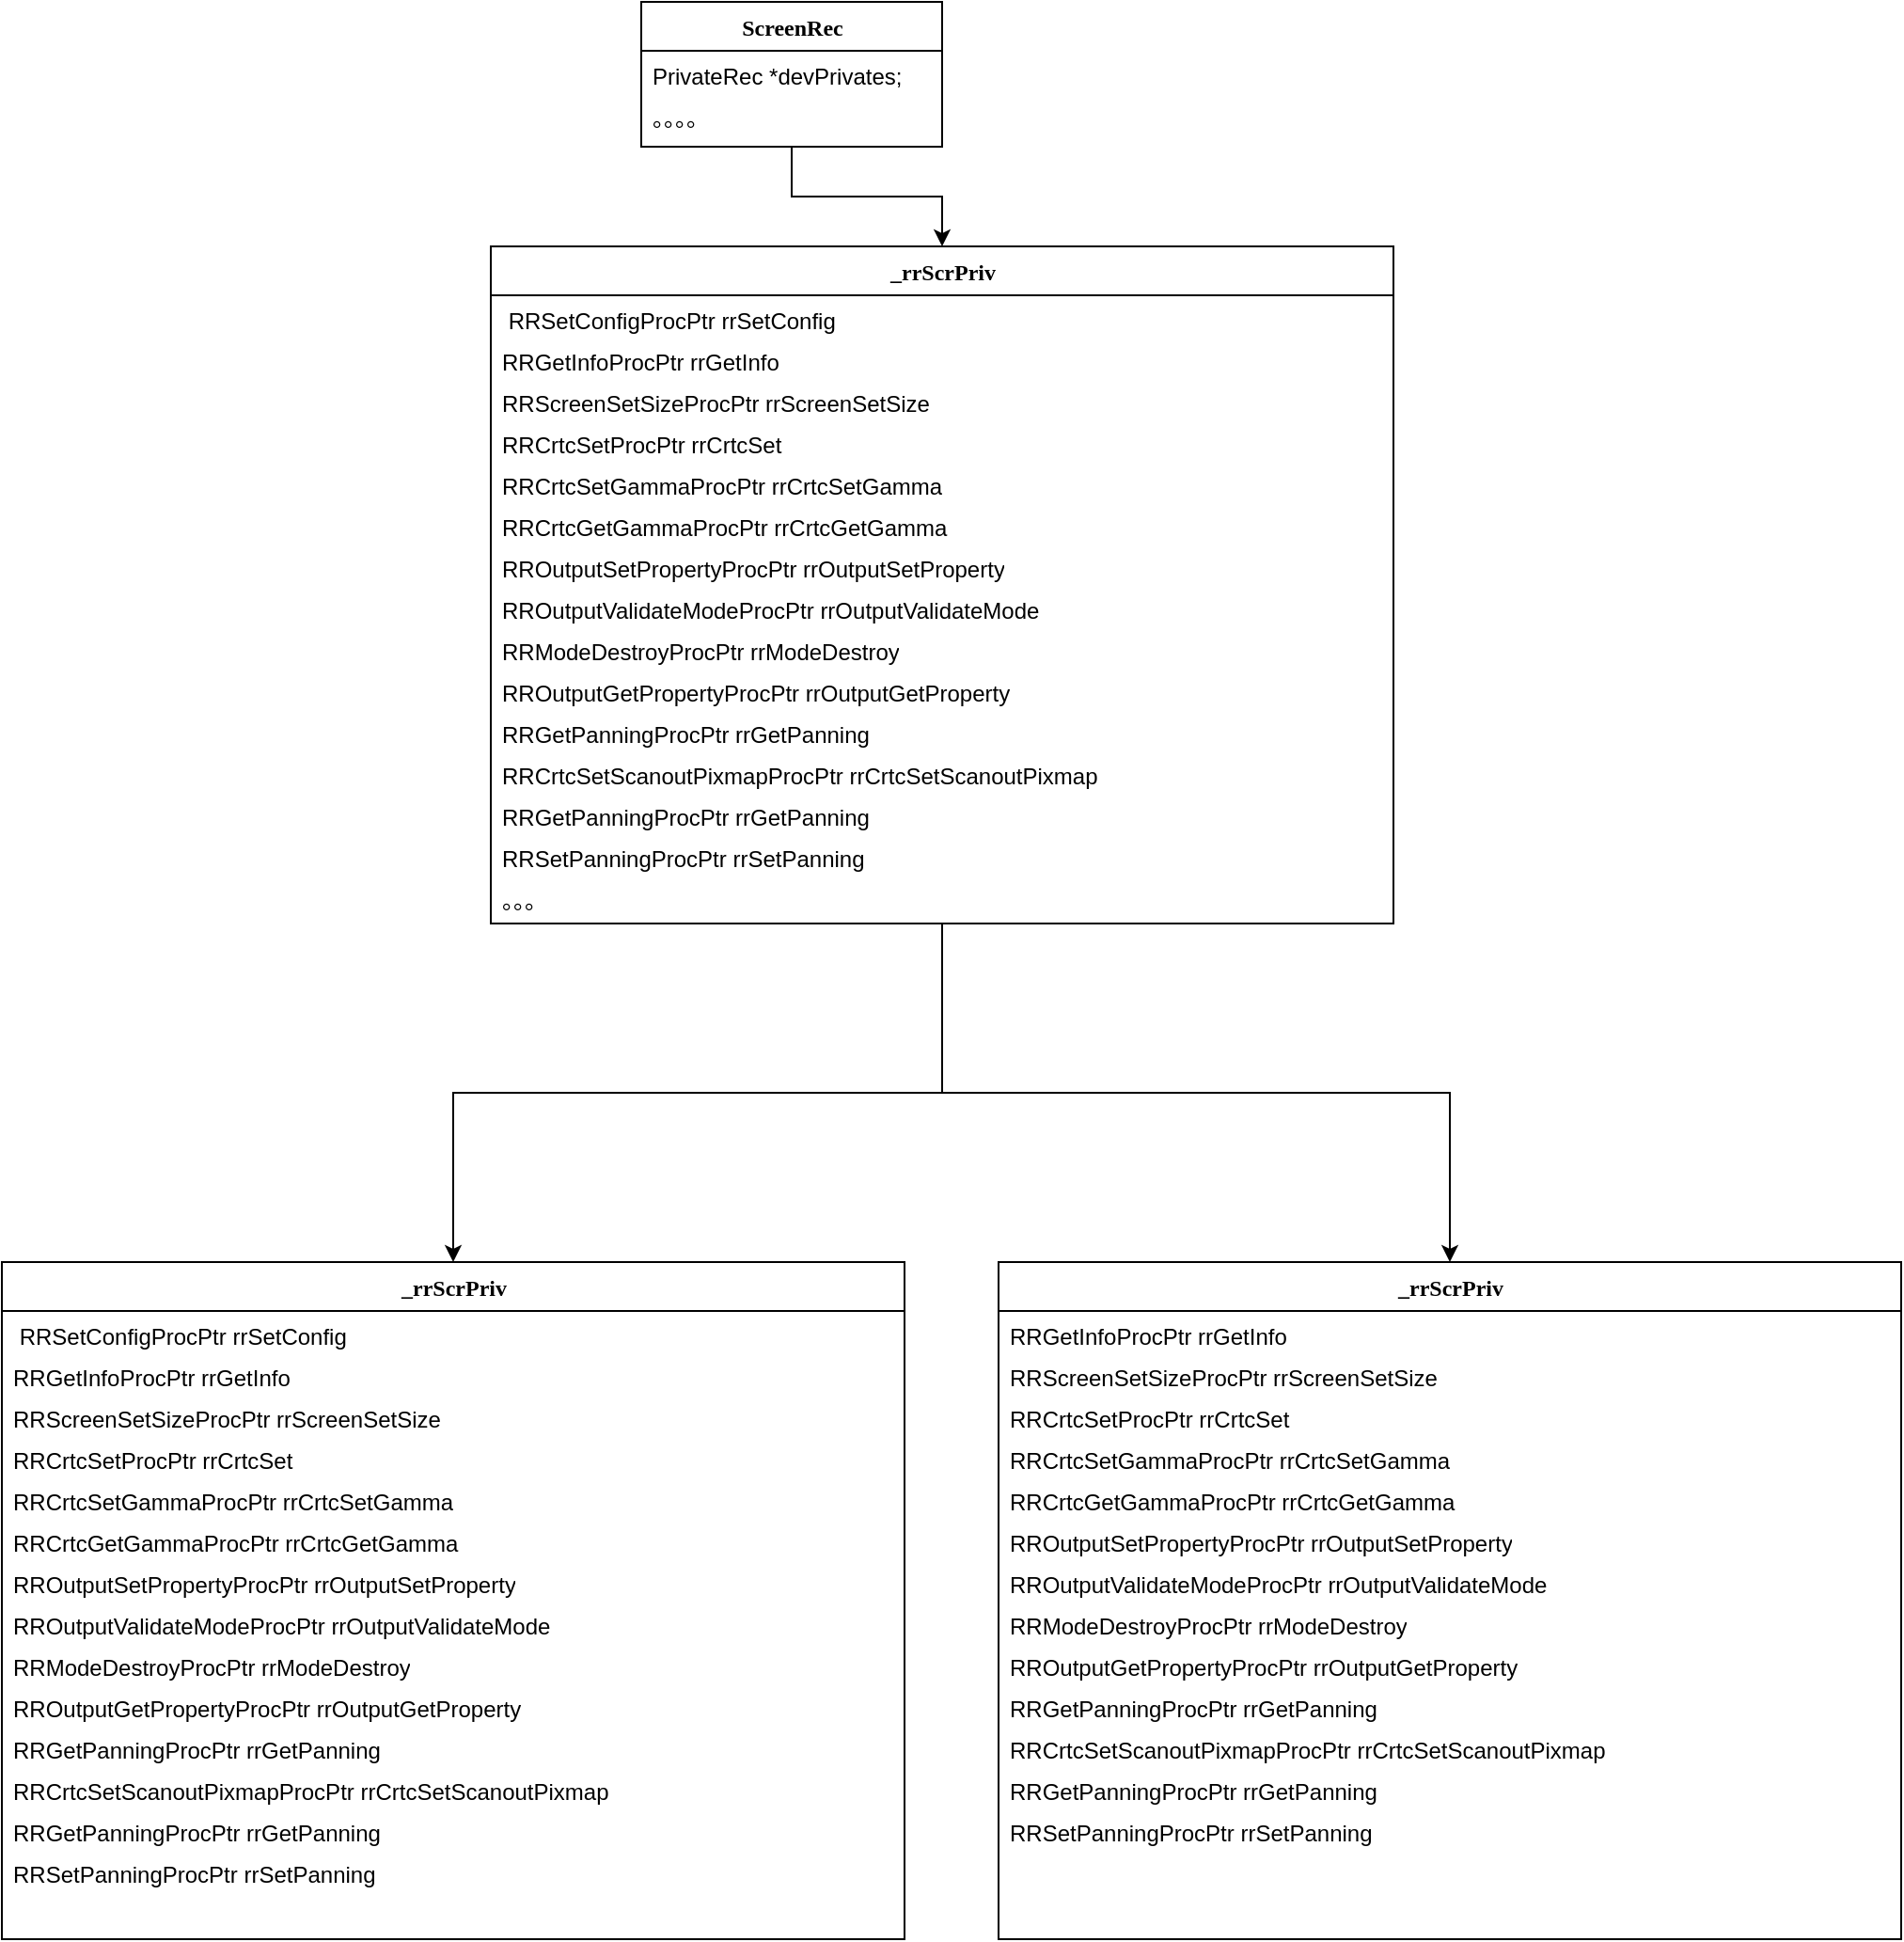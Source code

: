 <mxfile version="20.3.0" type="github">
  <diagram name="Page-1" id="9f46799a-70d6-7492-0946-bef42562c5a5">
    <mxGraphModel dx="1778" dy="2620" grid="1" gridSize="10" guides="1" tooltips="1" connect="1" arrows="1" fold="1" page="1" pageScale="2" pageWidth="1100" pageHeight="850" background="none" math="0" shadow="0">
      <root>
        <mxCell id="0" />
        <mxCell id="1" parent="0" />
        <mxCell id="ifsH5CPKWIjFdErkyUGp-15" value="" style="edgeStyle=orthogonalEdgeStyle;rounded=0;orthogonalLoop=1;jettySize=auto;html=1;" parent="1" source="78961159f06e98e8-17" target="ifsH5CPKWIjFdErkyUGp-12" edge="1">
          <mxGeometry relative="1" as="geometry" />
        </mxCell>
        <mxCell id="78961159f06e98e8-17" value="ScreenRec" style="swimlane;html=1;fontStyle=1;align=center;verticalAlign=top;childLayout=stackLayout;horizontal=1;startSize=26;horizontalStack=0;resizeParent=1;resizeLast=0;collapsible=1;marginBottom=0;swimlaneFillColor=#ffffff;rounded=0;shadow=0;comic=0;labelBackgroundColor=none;strokeWidth=1;fillColor=none;fontFamily=Verdana;fontSize=12" parent="1" vertex="1">
          <mxGeometry x="700" y="-350" width="160" height="77" as="geometry">
            <mxRectangle x="90" y="83" width="100" height="30" as="alternateBounds" />
          </mxGeometry>
        </mxCell>
        <mxCell id="H6uiesWC6OOMEWxVu0ya-1" value="PrivateRec *devPrivates;" style="text;html=1;strokeColor=none;fillColor=none;align=left;verticalAlign=top;spacingLeft=4;spacingRight=4;whiteSpace=wrap;overflow=hidden;rotatable=0;points=[[0,0.5],[1,0.5]];portConstraint=eastwest;" parent="78961159f06e98e8-17" vertex="1">
          <mxGeometry y="26" width="160" height="22" as="geometry" />
        </mxCell>
        <mxCell id="H6uiesWC6OOMEWxVu0ya-2" value="。。。。" style="text;html=1;strokeColor=none;fillColor=none;align=left;verticalAlign=top;spacingLeft=4;spacingRight=4;whiteSpace=wrap;overflow=hidden;rotatable=0;points=[[0,0.5],[1,0.5]];portConstraint=eastwest;" parent="78961159f06e98e8-17" vertex="1">
          <mxGeometry y="48" width="160" height="22" as="geometry" />
        </mxCell>
        <mxCell id="eIq-5jb-f7xYE99UQsjY-16" value="" style="edgeStyle=orthogonalEdgeStyle;rounded=0;orthogonalLoop=1;jettySize=auto;html=1;" edge="1" parent="1" source="ifsH5CPKWIjFdErkyUGp-12" target="eIq-5jb-f7xYE99UQsjY-1">
          <mxGeometry relative="1" as="geometry" />
        </mxCell>
        <mxCell id="eIq-5jb-f7xYE99UQsjY-32" value="" style="edgeStyle=orthogonalEdgeStyle;rounded=0;orthogonalLoop=1;jettySize=auto;html=1;" edge="1" parent="1" source="ifsH5CPKWIjFdErkyUGp-12" target="eIq-5jb-f7xYE99UQsjY-17">
          <mxGeometry relative="1" as="geometry" />
        </mxCell>
        <mxCell id="ifsH5CPKWIjFdErkyUGp-12" value="_rrScrPriv" style="swimlane;html=1;fontStyle=1;align=center;verticalAlign=top;childLayout=stackLayout;horizontal=1;startSize=26;horizontalStack=0;resizeParent=1;resizeLast=0;collapsible=1;marginBottom=0;swimlaneFillColor=#ffffff;rounded=0;shadow=0;comic=0;labelBackgroundColor=none;strokeWidth=1;fillColor=none;fontFamily=Verdana;fontSize=12" parent="1" vertex="1">
          <mxGeometry x="620" y="-220" width="480" height="360" as="geometry">
            <mxRectangle x="90" y="83" width="100" height="30" as="alternateBounds" />
          </mxGeometry>
        </mxCell>
        <mxCell id="ifsH5CPKWIjFdErkyUGp-13" value="&amp;nbsp;RRSetConfigProcPtr rrSetConfig" style="text;html=1;strokeColor=none;fillColor=none;align=left;verticalAlign=top;spacingLeft=4;spacingRight=4;whiteSpace=wrap;overflow=hidden;rotatable=0;points=[[0,0.5],[1,0.5]];portConstraint=eastwest;" parent="ifsH5CPKWIjFdErkyUGp-12" vertex="1">
          <mxGeometry y="26" width="480" height="22" as="geometry" />
        </mxCell>
        <mxCell id="ifsH5CPKWIjFdErkyUGp-18" value="RRGetInfoProcPtr rrGetInfo" style="text;html=1;strokeColor=none;fillColor=none;align=left;verticalAlign=top;spacingLeft=4;spacingRight=4;whiteSpace=wrap;overflow=hidden;rotatable=0;points=[[0,0.5],[1,0.5]];portConstraint=eastwest;" parent="ifsH5CPKWIjFdErkyUGp-12" vertex="1">
          <mxGeometry y="48" width="480" height="22" as="geometry" />
        </mxCell>
        <mxCell id="ifsH5CPKWIjFdErkyUGp-19" value="RRScreenSetSizeProcPtr rrScreenSetSize" style="text;html=1;strokeColor=none;fillColor=none;align=left;verticalAlign=top;spacingLeft=4;spacingRight=4;whiteSpace=wrap;overflow=hidden;rotatable=0;points=[[0,0.5],[1,0.5]];portConstraint=eastwest;" parent="ifsH5CPKWIjFdErkyUGp-12" vertex="1">
          <mxGeometry y="70" width="480" height="22" as="geometry" />
        </mxCell>
        <mxCell id="ifsH5CPKWIjFdErkyUGp-20" value="RRCrtcSetProcPtr rrCrtcSet" style="text;html=1;strokeColor=none;fillColor=none;align=left;verticalAlign=top;spacingLeft=4;spacingRight=4;whiteSpace=wrap;overflow=hidden;rotatable=0;points=[[0,0.5],[1,0.5]];portConstraint=eastwest;" parent="ifsH5CPKWIjFdErkyUGp-12" vertex="1">
          <mxGeometry y="92" width="480" height="22" as="geometry" />
        </mxCell>
        <mxCell id="ifsH5CPKWIjFdErkyUGp-21" value="RRCrtcSetGammaProcPtr rrCrtcSetGamma" style="text;html=1;strokeColor=none;fillColor=none;align=left;verticalAlign=top;spacingLeft=4;spacingRight=4;whiteSpace=wrap;overflow=hidden;rotatable=0;points=[[0,0.5],[1,0.5]];portConstraint=eastwest;" parent="ifsH5CPKWIjFdErkyUGp-12" vertex="1">
          <mxGeometry y="114" width="480" height="22" as="geometry" />
        </mxCell>
        <mxCell id="ifsH5CPKWIjFdErkyUGp-22" value="RRCrtcGetGammaProcPtr rrCrtcGetGamma" style="text;html=1;strokeColor=none;fillColor=none;align=left;verticalAlign=top;spacingLeft=4;spacingRight=4;whiteSpace=wrap;overflow=hidden;rotatable=0;points=[[0,0.5],[1,0.5]];portConstraint=eastwest;" parent="ifsH5CPKWIjFdErkyUGp-12" vertex="1">
          <mxGeometry y="136" width="480" height="22" as="geometry" />
        </mxCell>
        <mxCell id="ifsH5CPKWIjFdErkyUGp-23" value="RROutputSetPropertyProcPtr rrOutputSetProperty" style="text;html=1;strokeColor=none;fillColor=none;align=left;verticalAlign=top;spacingLeft=4;spacingRight=4;whiteSpace=wrap;overflow=hidden;rotatable=0;points=[[0,0.5],[1,0.5]];portConstraint=eastwest;" parent="ifsH5CPKWIjFdErkyUGp-12" vertex="1">
          <mxGeometry y="158" width="480" height="22" as="geometry" />
        </mxCell>
        <mxCell id="ifsH5CPKWIjFdErkyUGp-24" value="RROutputValidateModeProcPtr rrOutputValidateMode" style="text;html=1;strokeColor=none;fillColor=none;align=left;verticalAlign=top;spacingLeft=4;spacingRight=4;whiteSpace=wrap;overflow=hidden;rotatable=0;points=[[0,0.5],[1,0.5]];portConstraint=eastwest;" parent="ifsH5CPKWIjFdErkyUGp-12" vertex="1">
          <mxGeometry y="180" width="480" height="22" as="geometry" />
        </mxCell>
        <mxCell id="ifsH5CPKWIjFdErkyUGp-25" value="RRModeDestroyProcPtr rrModeDestroy" style="text;html=1;strokeColor=none;fillColor=none;align=left;verticalAlign=top;spacingLeft=4;spacingRight=4;whiteSpace=wrap;overflow=hidden;rotatable=0;points=[[0,0.5],[1,0.5]];portConstraint=eastwest;" parent="ifsH5CPKWIjFdErkyUGp-12" vertex="1">
          <mxGeometry y="202" width="480" height="22" as="geometry" />
        </mxCell>
        <mxCell id="ifsH5CPKWIjFdErkyUGp-26" value="RROutputGetPropertyProcPtr rrOutputGetProperty" style="text;html=1;strokeColor=none;fillColor=none;align=left;verticalAlign=top;spacingLeft=4;spacingRight=4;whiteSpace=wrap;overflow=hidden;rotatable=0;points=[[0,0.5],[1,0.5]];portConstraint=eastwest;" parent="ifsH5CPKWIjFdErkyUGp-12" vertex="1">
          <mxGeometry y="224" width="480" height="22" as="geometry" />
        </mxCell>
        <mxCell id="ifsH5CPKWIjFdErkyUGp-27" value="RRGetPanningProcPtr rrGetPanning" style="text;html=1;strokeColor=none;fillColor=none;align=left;verticalAlign=top;spacingLeft=4;spacingRight=4;whiteSpace=wrap;overflow=hidden;rotatable=0;points=[[0,0.5],[1,0.5]];portConstraint=eastwest;" parent="ifsH5CPKWIjFdErkyUGp-12" vertex="1">
          <mxGeometry y="246" width="480" height="22" as="geometry" />
        </mxCell>
        <mxCell id="ifsH5CPKWIjFdErkyUGp-28" value="RRCrtcSetScanoutPixmapProcPtr rrCrtcSetScanoutPixmap" style="text;html=1;strokeColor=none;fillColor=none;align=left;verticalAlign=top;spacingLeft=4;spacingRight=4;whiteSpace=wrap;overflow=hidden;rotatable=0;points=[[0,0.5],[1,0.5]];portConstraint=eastwest;" parent="ifsH5CPKWIjFdErkyUGp-12" vertex="1">
          <mxGeometry y="268" width="480" height="22" as="geometry" />
        </mxCell>
        <mxCell id="ifsH5CPKWIjFdErkyUGp-29" value="RRGetPanningProcPtr rrGetPanning" style="text;html=1;strokeColor=none;fillColor=none;align=left;verticalAlign=top;spacingLeft=4;spacingRight=4;whiteSpace=wrap;overflow=hidden;rotatable=0;points=[[0,0.5],[1,0.5]];portConstraint=eastwest;" parent="ifsH5CPKWIjFdErkyUGp-12" vertex="1">
          <mxGeometry y="290" width="480" height="22" as="geometry" />
        </mxCell>
        <mxCell id="eIq-5jb-f7xYE99UQsjY-33" value="RRSetPanningProcPtr rrSetPanning" style="text;html=1;strokeColor=none;fillColor=none;align=left;verticalAlign=top;spacingLeft=4;spacingRight=4;whiteSpace=wrap;overflow=hidden;rotatable=0;points=[[0,0.5],[1,0.5]];portConstraint=eastwest;" vertex="1" parent="ifsH5CPKWIjFdErkyUGp-12">
          <mxGeometry y="312" width="480" height="22" as="geometry" />
        </mxCell>
        <mxCell id="ifsH5CPKWIjFdErkyUGp-30" value="。。。" style="text;html=1;strokeColor=none;fillColor=none;align=left;verticalAlign=top;spacingLeft=4;spacingRight=4;whiteSpace=wrap;overflow=hidden;rotatable=0;points=[[0,0.5],[1,0.5]];portConstraint=eastwest;" parent="ifsH5CPKWIjFdErkyUGp-12" vertex="1">
          <mxGeometry y="334" width="480" height="22" as="geometry" />
        </mxCell>
        <mxCell id="eIq-5jb-f7xYE99UQsjY-1" value="_rrScrPriv" style="swimlane;html=1;fontStyle=1;align=center;verticalAlign=top;childLayout=stackLayout;horizontal=1;startSize=26;horizontalStack=0;resizeParent=1;resizeLast=0;collapsible=1;marginBottom=0;swimlaneFillColor=#ffffff;rounded=0;shadow=0;comic=0;labelBackgroundColor=none;strokeWidth=1;fillColor=none;fontFamily=Verdana;fontSize=12" vertex="1" parent="1">
          <mxGeometry x="360" y="320" width="480" height="360" as="geometry">
            <mxRectangle x="90" y="83" width="100" height="30" as="alternateBounds" />
          </mxGeometry>
        </mxCell>
        <mxCell id="eIq-5jb-f7xYE99UQsjY-2" value="&amp;nbsp;RRSetConfigProcPtr rrSetConfig" style="text;html=1;strokeColor=none;fillColor=none;align=left;verticalAlign=top;spacingLeft=4;spacingRight=4;whiteSpace=wrap;overflow=hidden;rotatable=0;points=[[0,0.5],[1,0.5]];portConstraint=eastwest;" vertex="1" parent="eIq-5jb-f7xYE99UQsjY-1">
          <mxGeometry y="26" width="480" height="22" as="geometry" />
        </mxCell>
        <mxCell id="eIq-5jb-f7xYE99UQsjY-3" value="RRGetInfoProcPtr rrGetInfo" style="text;html=1;strokeColor=none;fillColor=none;align=left;verticalAlign=top;spacingLeft=4;spacingRight=4;whiteSpace=wrap;overflow=hidden;rotatable=0;points=[[0,0.5],[1,0.5]];portConstraint=eastwest;" vertex="1" parent="eIq-5jb-f7xYE99UQsjY-1">
          <mxGeometry y="48" width="480" height="22" as="geometry" />
        </mxCell>
        <mxCell id="eIq-5jb-f7xYE99UQsjY-4" value="RRScreenSetSizeProcPtr rrScreenSetSize" style="text;html=1;strokeColor=none;fillColor=none;align=left;verticalAlign=top;spacingLeft=4;spacingRight=4;whiteSpace=wrap;overflow=hidden;rotatable=0;points=[[0,0.5],[1,0.5]];portConstraint=eastwest;" vertex="1" parent="eIq-5jb-f7xYE99UQsjY-1">
          <mxGeometry y="70" width="480" height="22" as="geometry" />
        </mxCell>
        <mxCell id="eIq-5jb-f7xYE99UQsjY-5" value="RRCrtcSetProcPtr rrCrtcSet" style="text;html=1;strokeColor=none;fillColor=none;align=left;verticalAlign=top;spacingLeft=4;spacingRight=4;whiteSpace=wrap;overflow=hidden;rotatable=0;points=[[0,0.5],[1,0.5]];portConstraint=eastwest;" vertex="1" parent="eIq-5jb-f7xYE99UQsjY-1">
          <mxGeometry y="92" width="480" height="22" as="geometry" />
        </mxCell>
        <mxCell id="eIq-5jb-f7xYE99UQsjY-6" value="RRCrtcSetGammaProcPtr rrCrtcSetGamma" style="text;html=1;strokeColor=none;fillColor=none;align=left;verticalAlign=top;spacingLeft=4;spacingRight=4;whiteSpace=wrap;overflow=hidden;rotatable=0;points=[[0,0.5],[1,0.5]];portConstraint=eastwest;" vertex="1" parent="eIq-5jb-f7xYE99UQsjY-1">
          <mxGeometry y="114" width="480" height="22" as="geometry" />
        </mxCell>
        <mxCell id="eIq-5jb-f7xYE99UQsjY-7" value="RRCrtcGetGammaProcPtr rrCrtcGetGamma" style="text;html=1;strokeColor=none;fillColor=none;align=left;verticalAlign=top;spacingLeft=4;spacingRight=4;whiteSpace=wrap;overflow=hidden;rotatable=0;points=[[0,0.5],[1,0.5]];portConstraint=eastwest;" vertex="1" parent="eIq-5jb-f7xYE99UQsjY-1">
          <mxGeometry y="136" width="480" height="22" as="geometry" />
        </mxCell>
        <mxCell id="eIq-5jb-f7xYE99UQsjY-8" value="RROutputSetPropertyProcPtr rrOutputSetProperty" style="text;html=1;strokeColor=none;fillColor=none;align=left;verticalAlign=top;spacingLeft=4;spacingRight=4;whiteSpace=wrap;overflow=hidden;rotatable=0;points=[[0,0.5],[1,0.5]];portConstraint=eastwest;" vertex="1" parent="eIq-5jb-f7xYE99UQsjY-1">
          <mxGeometry y="158" width="480" height="22" as="geometry" />
        </mxCell>
        <mxCell id="eIq-5jb-f7xYE99UQsjY-9" value="RROutputValidateModeProcPtr rrOutputValidateMode" style="text;html=1;strokeColor=none;fillColor=none;align=left;verticalAlign=top;spacingLeft=4;spacingRight=4;whiteSpace=wrap;overflow=hidden;rotatable=0;points=[[0,0.5],[1,0.5]];portConstraint=eastwest;" vertex="1" parent="eIq-5jb-f7xYE99UQsjY-1">
          <mxGeometry y="180" width="480" height="22" as="geometry" />
        </mxCell>
        <mxCell id="eIq-5jb-f7xYE99UQsjY-10" value="RRModeDestroyProcPtr rrModeDestroy" style="text;html=1;strokeColor=none;fillColor=none;align=left;verticalAlign=top;spacingLeft=4;spacingRight=4;whiteSpace=wrap;overflow=hidden;rotatable=0;points=[[0,0.5],[1,0.5]];portConstraint=eastwest;" vertex="1" parent="eIq-5jb-f7xYE99UQsjY-1">
          <mxGeometry y="202" width="480" height="22" as="geometry" />
        </mxCell>
        <mxCell id="eIq-5jb-f7xYE99UQsjY-11" value="RROutputGetPropertyProcPtr rrOutputGetProperty" style="text;html=1;strokeColor=none;fillColor=none;align=left;verticalAlign=top;spacingLeft=4;spacingRight=4;whiteSpace=wrap;overflow=hidden;rotatable=0;points=[[0,0.5],[1,0.5]];portConstraint=eastwest;" vertex="1" parent="eIq-5jb-f7xYE99UQsjY-1">
          <mxGeometry y="224" width="480" height="22" as="geometry" />
        </mxCell>
        <mxCell id="eIq-5jb-f7xYE99UQsjY-12" value="RRGetPanningProcPtr rrGetPanning" style="text;html=1;strokeColor=none;fillColor=none;align=left;verticalAlign=top;spacingLeft=4;spacingRight=4;whiteSpace=wrap;overflow=hidden;rotatable=0;points=[[0,0.5],[1,0.5]];portConstraint=eastwest;" vertex="1" parent="eIq-5jb-f7xYE99UQsjY-1">
          <mxGeometry y="246" width="480" height="22" as="geometry" />
        </mxCell>
        <mxCell id="eIq-5jb-f7xYE99UQsjY-13" value="RRCrtcSetScanoutPixmapProcPtr rrCrtcSetScanoutPixmap" style="text;html=1;strokeColor=none;fillColor=none;align=left;verticalAlign=top;spacingLeft=4;spacingRight=4;whiteSpace=wrap;overflow=hidden;rotatable=0;points=[[0,0.5],[1,0.5]];portConstraint=eastwest;" vertex="1" parent="eIq-5jb-f7xYE99UQsjY-1">
          <mxGeometry y="268" width="480" height="22" as="geometry" />
        </mxCell>
        <mxCell id="eIq-5jb-f7xYE99UQsjY-14" value="RRGetPanningProcPtr rrGetPanning" style="text;html=1;strokeColor=none;fillColor=none;align=left;verticalAlign=top;spacingLeft=4;spacingRight=4;whiteSpace=wrap;overflow=hidden;rotatable=0;points=[[0,0.5],[1,0.5]];portConstraint=eastwest;" vertex="1" parent="eIq-5jb-f7xYE99UQsjY-1">
          <mxGeometry y="290" width="480" height="22" as="geometry" />
        </mxCell>
        <mxCell id="eIq-5jb-f7xYE99UQsjY-15" value="RRSetPanningProcPtr rrSetPanning" style="text;html=1;strokeColor=none;fillColor=none;align=left;verticalAlign=top;spacingLeft=4;spacingRight=4;whiteSpace=wrap;overflow=hidden;rotatable=0;points=[[0,0.5],[1,0.5]];portConstraint=eastwest;" vertex="1" parent="eIq-5jb-f7xYE99UQsjY-1">
          <mxGeometry y="312" width="480" height="22" as="geometry" />
        </mxCell>
        <mxCell id="eIq-5jb-f7xYE99UQsjY-17" value="_rrScrPriv" style="swimlane;html=1;fontStyle=1;align=center;verticalAlign=top;childLayout=stackLayout;horizontal=1;startSize=26;horizontalStack=0;resizeParent=1;resizeLast=0;collapsible=1;marginBottom=0;swimlaneFillColor=#ffffff;rounded=0;shadow=0;comic=0;labelBackgroundColor=none;strokeWidth=1;fillColor=none;fontFamily=Verdana;fontSize=12" vertex="1" parent="1">
          <mxGeometry x="890" y="320" width="480" height="360" as="geometry">
            <mxRectangle x="90" y="83" width="100" height="30" as="alternateBounds" />
          </mxGeometry>
        </mxCell>
        <mxCell id="eIq-5jb-f7xYE99UQsjY-19" value="RRGetInfoProcPtr rrGetInfo" style="text;html=1;strokeColor=none;fillColor=none;align=left;verticalAlign=top;spacingLeft=4;spacingRight=4;whiteSpace=wrap;overflow=hidden;rotatable=0;points=[[0,0.5],[1,0.5]];portConstraint=eastwest;" vertex="1" parent="eIq-5jb-f7xYE99UQsjY-17">
          <mxGeometry y="26" width="480" height="22" as="geometry" />
        </mxCell>
        <mxCell id="eIq-5jb-f7xYE99UQsjY-20" value="RRScreenSetSizeProcPtr rrScreenSetSize" style="text;html=1;strokeColor=none;fillColor=none;align=left;verticalAlign=top;spacingLeft=4;spacingRight=4;whiteSpace=wrap;overflow=hidden;rotatable=0;points=[[0,0.5],[1,0.5]];portConstraint=eastwest;" vertex="1" parent="eIq-5jb-f7xYE99UQsjY-17">
          <mxGeometry y="48" width="480" height="22" as="geometry" />
        </mxCell>
        <mxCell id="eIq-5jb-f7xYE99UQsjY-21" value="RRCrtcSetProcPtr rrCrtcSet" style="text;html=1;strokeColor=none;fillColor=none;align=left;verticalAlign=top;spacingLeft=4;spacingRight=4;whiteSpace=wrap;overflow=hidden;rotatable=0;points=[[0,0.5],[1,0.5]];portConstraint=eastwest;" vertex="1" parent="eIq-5jb-f7xYE99UQsjY-17">
          <mxGeometry y="70" width="480" height="22" as="geometry" />
        </mxCell>
        <mxCell id="eIq-5jb-f7xYE99UQsjY-22" value="RRCrtcSetGammaProcPtr rrCrtcSetGamma" style="text;html=1;strokeColor=none;fillColor=none;align=left;verticalAlign=top;spacingLeft=4;spacingRight=4;whiteSpace=wrap;overflow=hidden;rotatable=0;points=[[0,0.5],[1,0.5]];portConstraint=eastwest;" vertex="1" parent="eIq-5jb-f7xYE99UQsjY-17">
          <mxGeometry y="92" width="480" height="22" as="geometry" />
        </mxCell>
        <mxCell id="eIq-5jb-f7xYE99UQsjY-23" value="RRCrtcGetGammaProcPtr rrCrtcGetGamma" style="text;html=1;strokeColor=none;fillColor=none;align=left;verticalAlign=top;spacingLeft=4;spacingRight=4;whiteSpace=wrap;overflow=hidden;rotatable=0;points=[[0,0.5],[1,0.5]];portConstraint=eastwest;" vertex="1" parent="eIq-5jb-f7xYE99UQsjY-17">
          <mxGeometry y="114" width="480" height="22" as="geometry" />
        </mxCell>
        <mxCell id="eIq-5jb-f7xYE99UQsjY-24" value="RROutputSetPropertyProcPtr rrOutputSetProperty" style="text;html=1;strokeColor=none;fillColor=none;align=left;verticalAlign=top;spacingLeft=4;spacingRight=4;whiteSpace=wrap;overflow=hidden;rotatable=0;points=[[0,0.5],[1,0.5]];portConstraint=eastwest;" vertex="1" parent="eIq-5jb-f7xYE99UQsjY-17">
          <mxGeometry y="136" width="480" height="22" as="geometry" />
        </mxCell>
        <mxCell id="eIq-5jb-f7xYE99UQsjY-25" value="RROutputValidateModeProcPtr rrOutputValidateMode" style="text;html=1;strokeColor=none;fillColor=none;align=left;verticalAlign=top;spacingLeft=4;spacingRight=4;whiteSpace=wrap;overflow=hidden;rotatable=0;points=[[0,0.5],[1,0.5]];portConstraint=eastwest;" vertex="1" parent="eIq-5jb-f7xYE99UQsjY-17">
          <mxGeometry y="158" width="480" height="22" as="geometry" />
        </mxCell>
        <mxCell id="eIq-5jb-f7xYE99UQsjY-26" value="RRModeDestroyProcPtr rrModeDestroy" style="text;html=1;strokeColor=none;fillColor=none;align=left;verticalAlign=top;spacingLeft=4;spacingRight=4;whiteSpace=wrap;overflow=hidden;rotatable=0;points=[[0,0.5],[1,0.5]];portConstraint=eastwest;" vertex="1" parent="eIq-5jb-f7xYE99UQsjY-17">
          <mxGeometry y="180" width="480" height="22" as="geometry" />
        </mxCell>
        <mxCell id="eIq-5jb-f7xYE99UQsjY-27" value="RROutputGetPropertyProcPtr rrOutputGetProperty" style="text;html=1;strokeColor=none;fillColor=none;align=left;verticalAlign=top;spacingLeft=4;spacingRight=4;whiteSpace=wrap;overflow=hidden;rotatable=0;points=[[0,0.5],[1,0.5]];portConstraint=eastwest;" vertex="1" parent="eIq-5jb-f7xYE99UQsjY-17">
          <mxGeometry y="202" width="480" height="22" as="geometry" />
        </mxCell>
        <mxCell id="eIq-5jb-f7xYE99UQsjY-28" value="RRGetPanningProcPtr rrGetPanning" style="text;html=1;strokeColor=none;fillColor=none;align=left;verticalAlign=top;spacingLeft=4;spacingRight=4;whiteSpace=wrap;overflow=hidden;rotatable=0;points=[[0,0.5],[1,0.5]];portConstraint=eastwest;" vertex="1" parent="eIq-5jb-f7xYE99UQsjY-17">
          <mxGeometry y="224" width="480" height="22" as="geometry" />
        </mxCell>
        <mxCell id="eIq-5jb-f7xYE99UQsjY-29" value="RRCrtcSetScanoutPixmapProcPtr rrCrtcSetScanoutPixmap" style="text;html=1;strokeColor=none;fillColor=none;align=left;verticalAlign=top;spacingLeft=4;spacingRight=4;whiteSpace=wrap;overflow=hidden;rotatable=0;points=[[0,0.5],[1,0.5]];portConstraint=eastwest;" vertex="1" parent="eIq-5jb-f7xYE99UQsjY-17">
          <mxGeometry y="246" width="480" height="22" as="geometry" />
        </mxCell>
        <mxCell id="eIq-5jb-f7xYE99UQsjY-30" value="RRGetPanningProcPtr rrGetPanning" style="text;html=1;strokeColor=none;fillColor=none;align=left;verticalAlign=top;spacingLeft=4;spacingRight=4;whiteSpace=wrap;overflow=hidden;rotatable=0;points=[[0,0.5],[1,0.5]];portConstraint=eastwest;" vertex="1" parent="eIq-5jb-f7xYE99UQsjY-17">
          <mxGeometry y="268" width="480" height="22" as="geometry" />
        </mxCell>
        <mxCell id="eIq-5jb-f7xYE99UQsjY-31" value="RRSetPanningProcPtr rrSetPanning" style="text;html=1;strokeColor=none;fillColor=none;align=left;verticalAlign=top;spacingLeft=4;spacingRight=4;whiteSpace=wrap;overflow=hidden;rotatable=0;points=[[0,0.5],[1,0.5]];portConstraint=eastwest;" vertex="1" parent="eIq-5jb-f7xYE99UQsjY-17">
          <mxGeometry y="290" width="480" height="22" as="geometry" />
        </mxCell>
      </root>
    </mxGraphModel>
  </diagram>
</mxfile>
